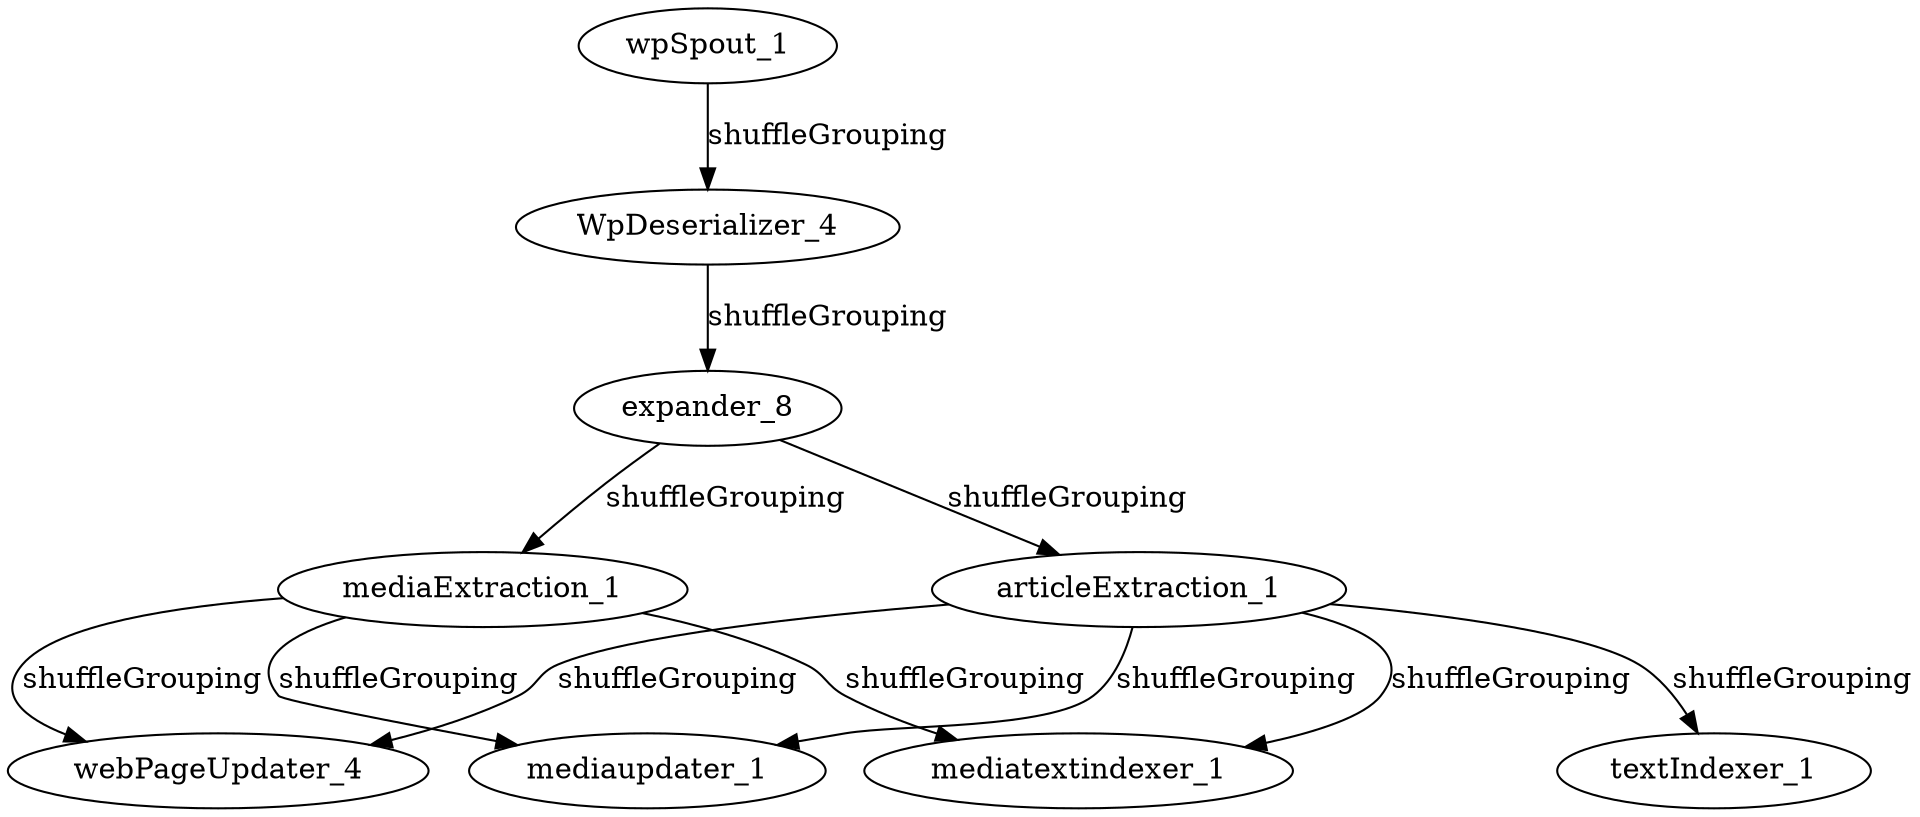 digraph G {
  wpSpout_1 -> WpDeserializer_4 [label="shuffleGrouping"]
  WpDeserializer_4 -> expander_8 [label="shuffleGrouping"]
  expander_8 -> articleExtraction_1 [label="shuffleGrouping"]
  expander_8 -> mediaExtraction_1 [label="shuffleGrouping"]
  articleExtraction_1 -> webPageUpdater_4 [label="shuffleGrouping"]
  articleExtraction_1 -> textIndexer_1 [label="shuffleGrouping"]
  articleExtraction_1 -> mediaupdater_1 [label="shuffleGrouping"]
  articleExtraction_1 -> mediatextindexer_1 [label="shuffleGrouping"]
  mediaExtraction_1 -> webPageUpdater_4 [label="shuffleGrouping"]
  mediaExtraction_1 -> mediaupdater_1 [label="shuffleGrouping"]
  mediaExtraction_1 -> mediatextindexer_1 [label="shuffleGrouping"]
}
